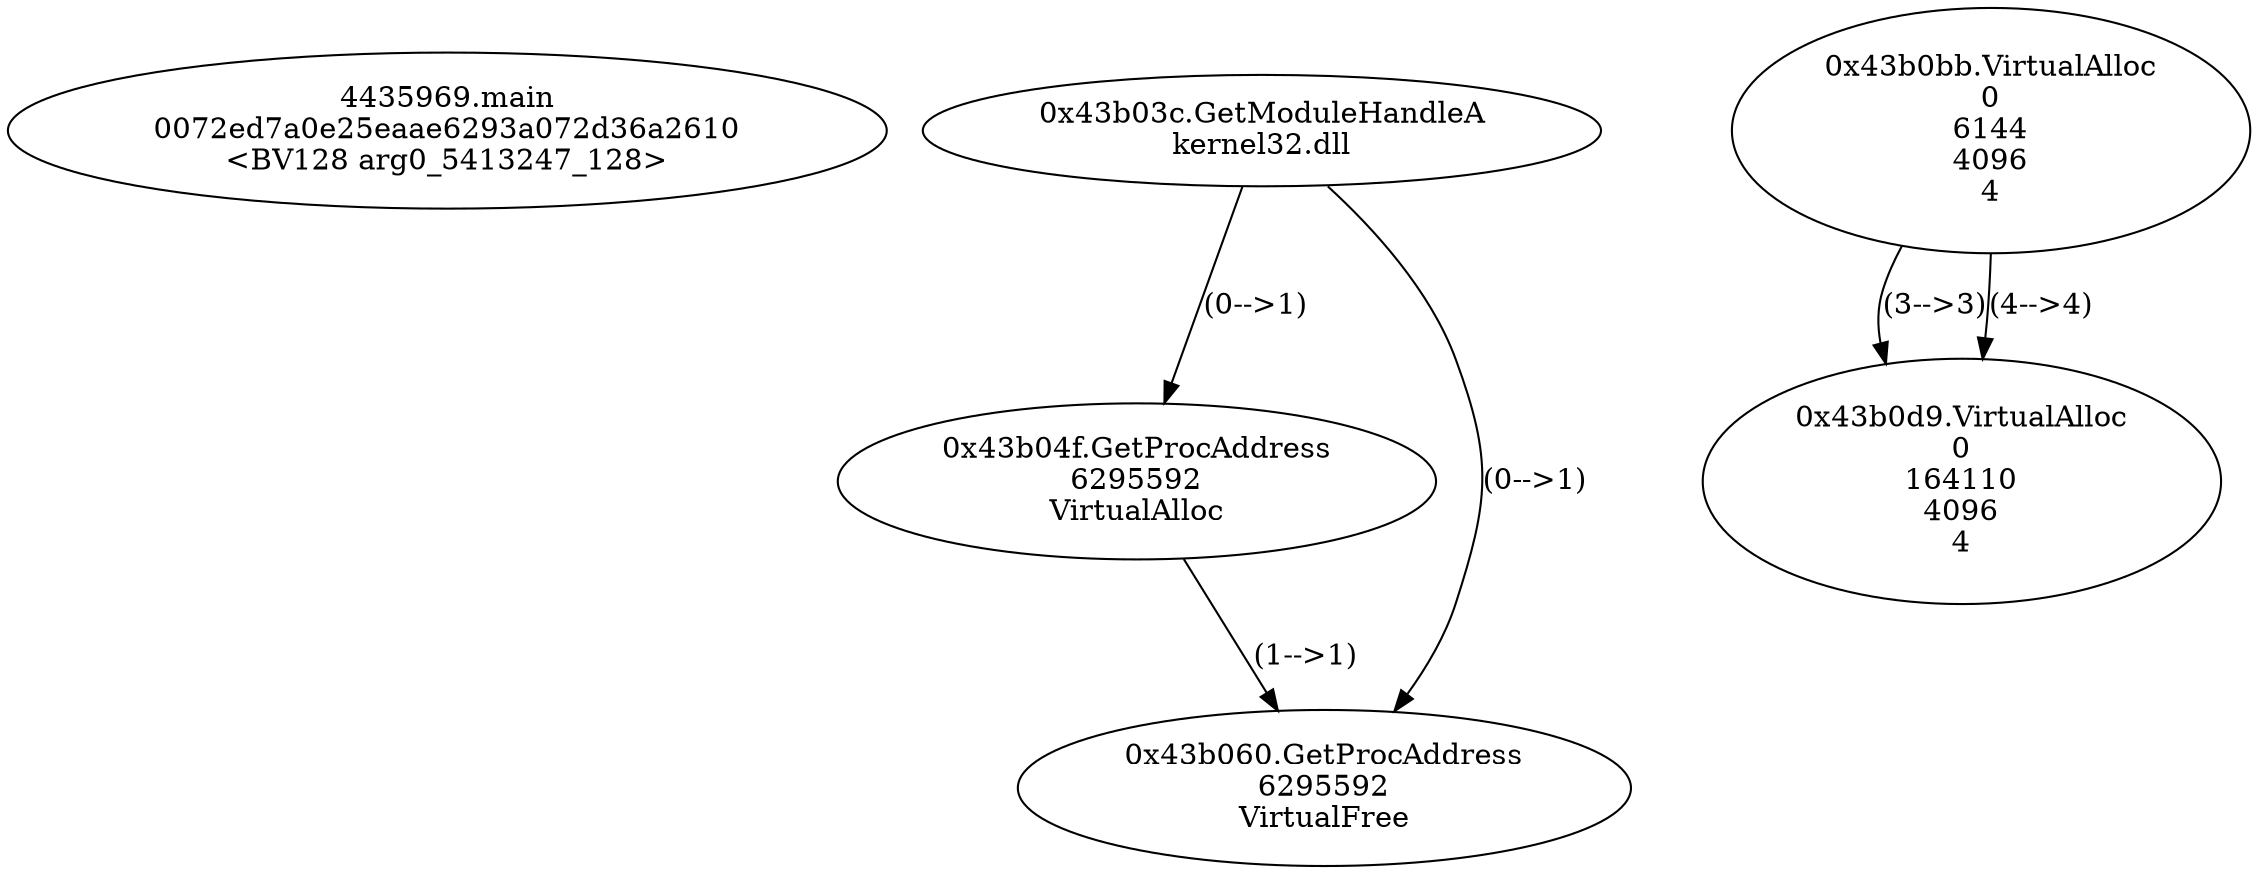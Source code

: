 // Global SCDG with merge call
digraph {
	0 [label="4435969.main
0072ed7a0e25eaae6293a072d36a2610
<BV128 arg0_5413247_128>"]
	1 [label="0x43b03c.GetModuleHandleA
kernel32.dll"]
	2 [label="0x43b04f.GetProcAddress
6295592
VirtualAlloc"]
	1 -> 2 [label="(0-->1)"]
	3 [label="0x43b060.GetProcAddress
6295592
VirtualFree"]
	1 -> 3 [label="(0-->1)"]
	2 -> 3 [label="(1-->1)"]
	4 [label="0x43b0bb.VirtualAlloc
0
6144
4096
4"]
	5 [label="0x43b0d9.VirtualAlloc
0
164110
4096
4"]
	4 -> 5 [label="(3-->3)"]
	4 -> 5 [label="(4-->4)"]
}
